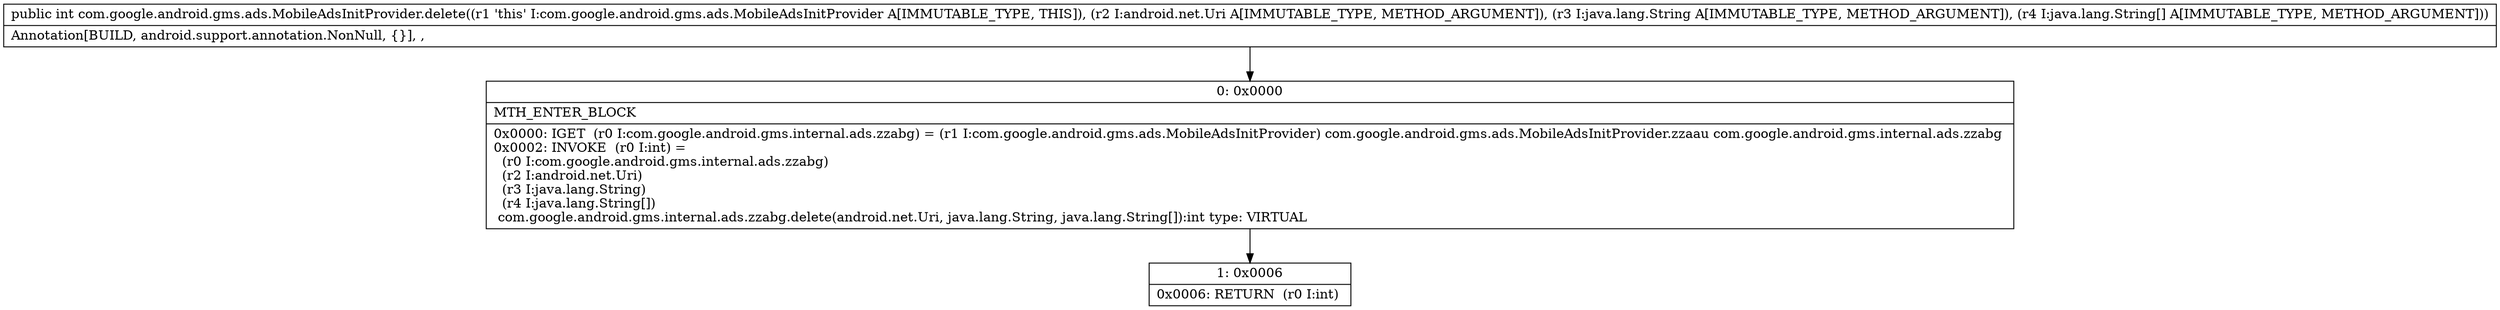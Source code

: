 digraph "CFG forcom.google.android.gms.ads.MobileAdsInitProvider.delete(Landroid\/net\/Uri;Ljava\/lang\/String;[Ljava\/lang\/String;)I" {
Node_0 [shape=record,label="{0\:\ 0x0000|MTH_ENTER_BLOCK\l|0x0000: IGET  (r0 I:com.google.android.gms.internal.ads.zzabg) = (r1 I:com.google.android.gms.ads.MobileAdsInitProvider) com.google.android.gms.ads.MobileAdsInitProvider.zzaau com.google.android.gms.internal.ads.zzabg \l0x0002: INVOKE  (r0 I:int) = \l  (r0 I:com.google.android.gms.internal.ads.zzabg)\l  (r2 I:android.net.Uri)\l  (r3 I:java.lang.String)\l  (r4 I:java.lang.String[])\l com.google.android.gms.internal.ads.zzabg.delete(android.net.Uri, java.lang.String, java.lang.String[]):int type: VIRTUAL \l}"];
Node_1 [shape=record,label="{1\:\ 0x0006|0x0006: RETURN  (r0 I:int) \l}"];
MethodNode[shape=record,label="{public int com.google.android.gms.ads.MobileAdsInitProvider.delete((r1 'this' I:com.google.android.gms.ads.MobileAdsInitProvider A[IMMUTABLE_TYPE, THIS]), (r2 I:android.net.Uri A[IMMUTABLE_TYPE, METHOD_ARGUMENT]), (r3 I:java.lang.String A[IMMUTABLE_TYPE, METHOD_ARGUMENT]), (r4 I:java.lang.String[] A[IMMUTABLE_TYPE, METHOD_ARGUMENT]))  | Annotation[BUILD, android.support.annotation.NonNull, \{\}], , \l}"];
MethodNode -> Node_0;
Node_0 -> Node_1;
}

